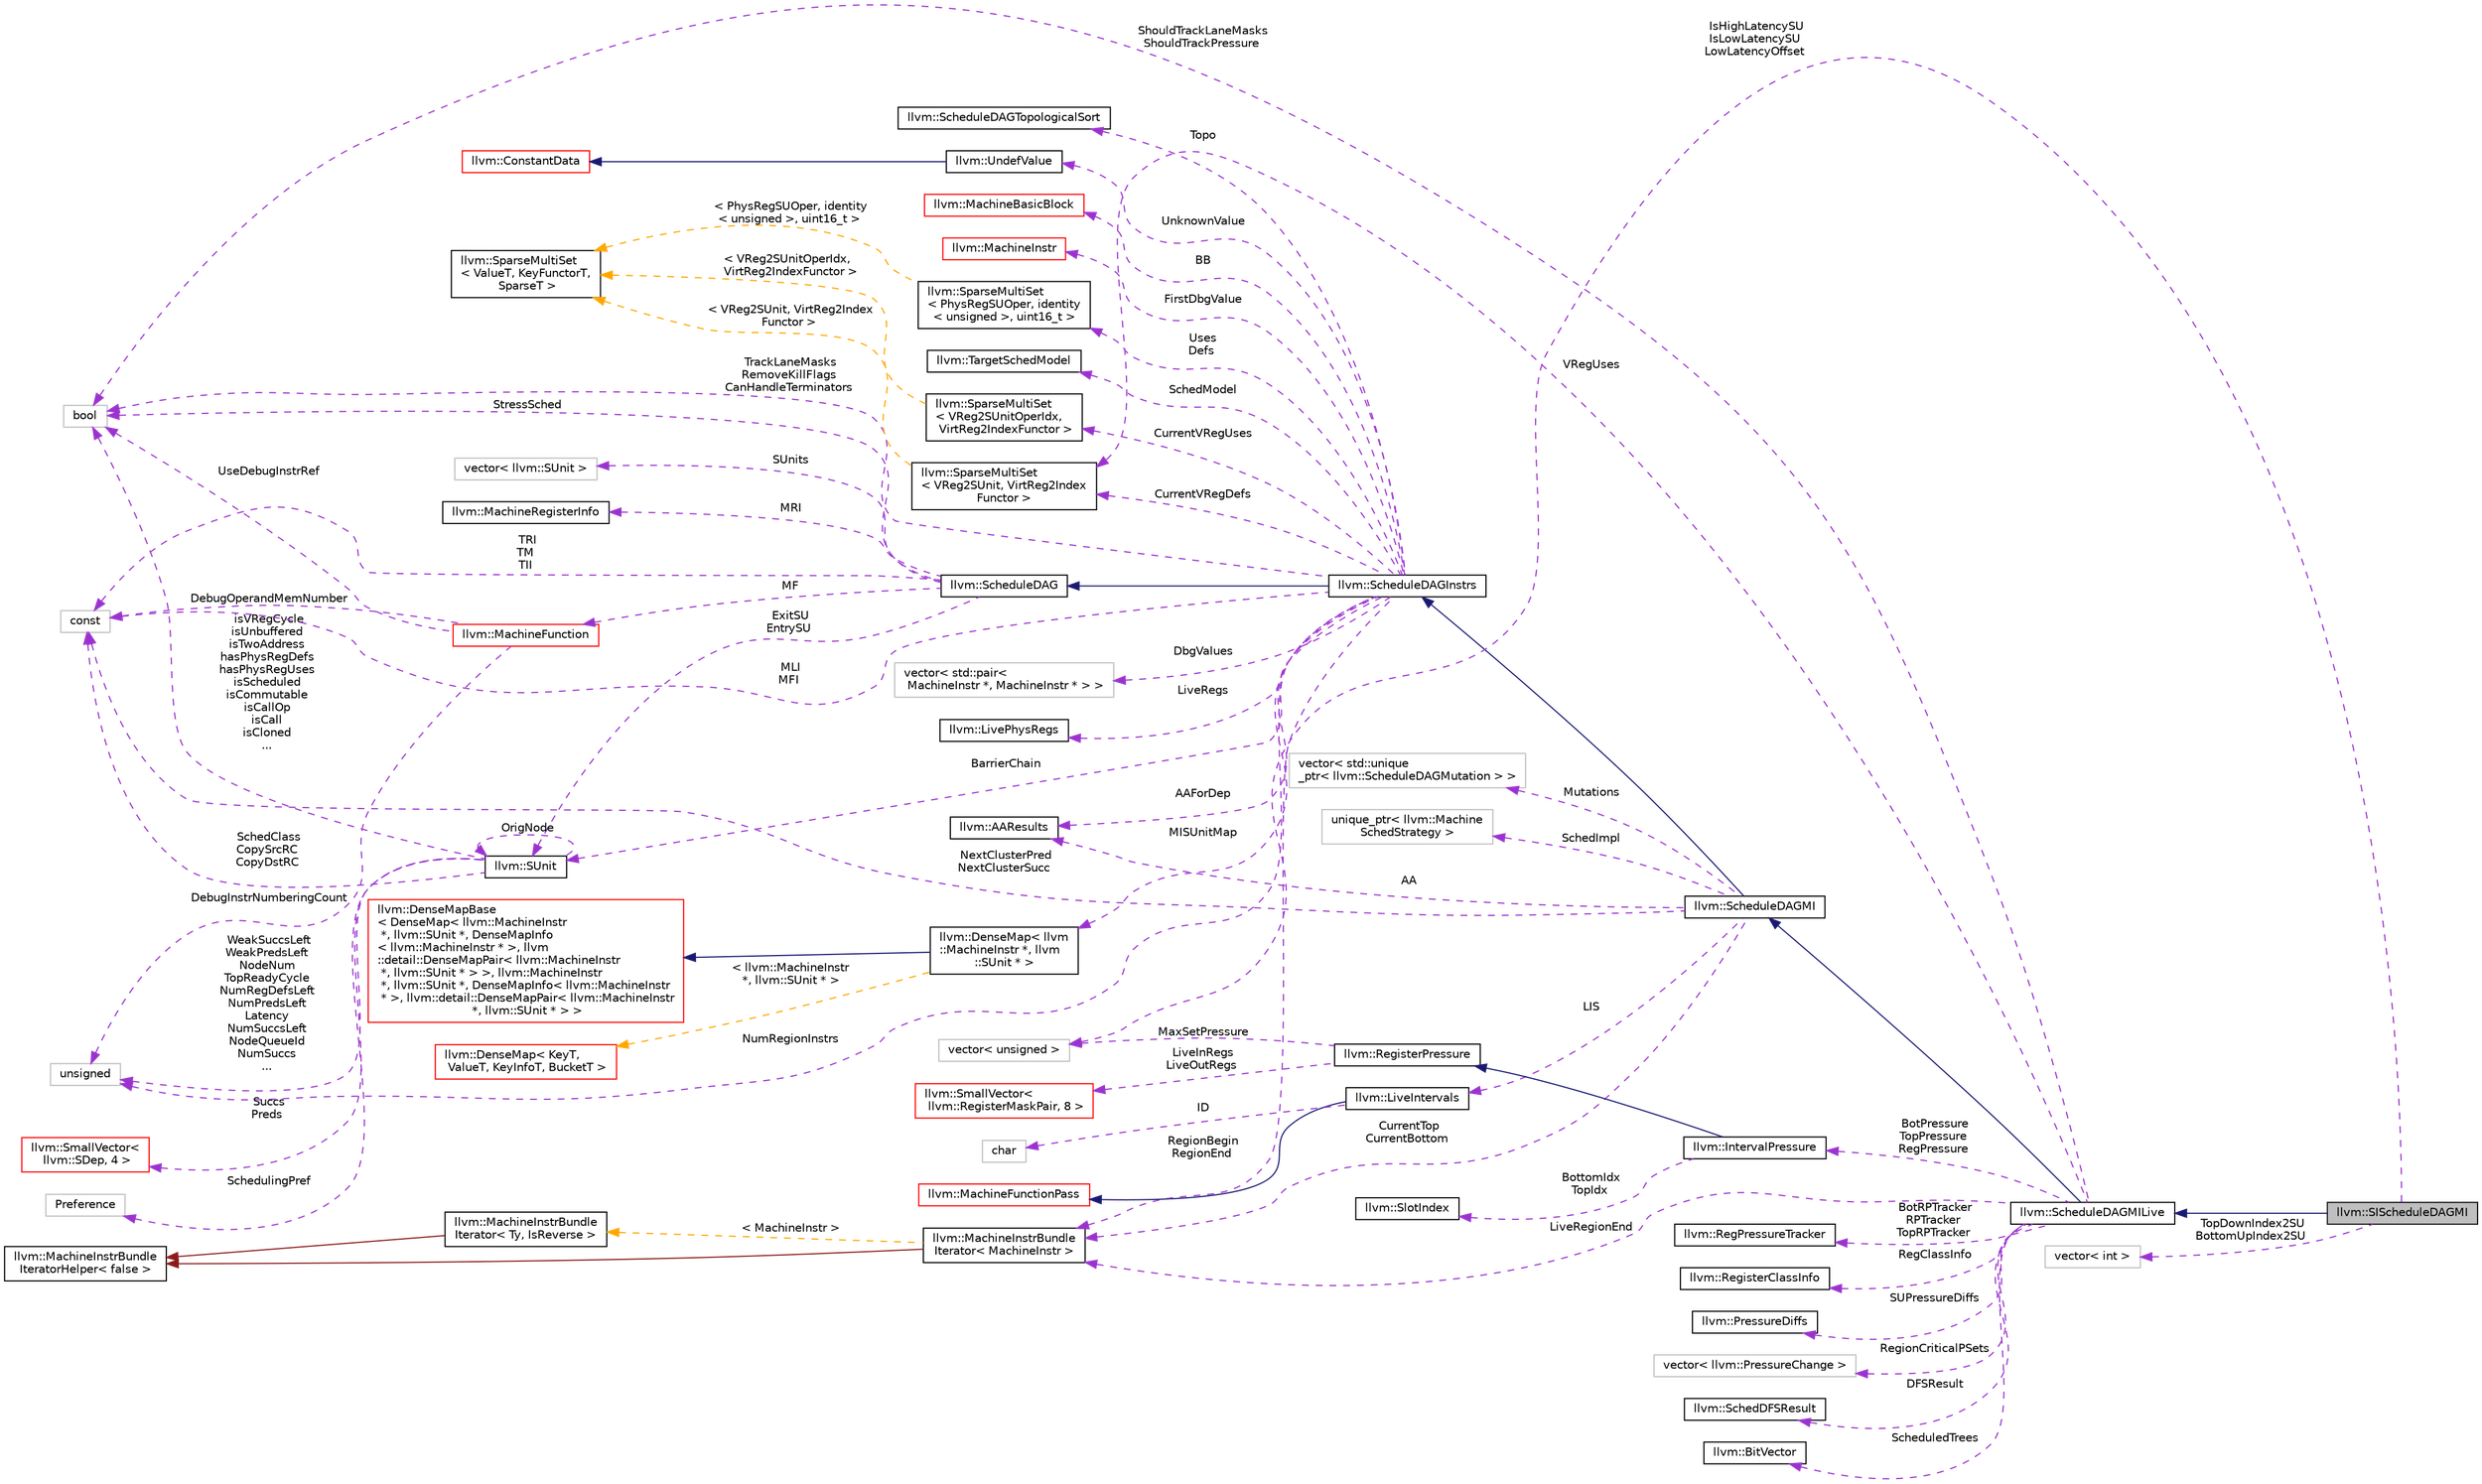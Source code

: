 digraph "llvm::SIScheduleDAGMI"
{
 // LATEX_PDF_SIZE
  bgcolor="transparent";
  edge [fontname="Helvetica",fontsize="10",labelfontname="Helvetica",labelfontsize="10"];
  node [fontname="Helvetica",fontsize="10",shape=record];
  rankdir="LR";
  Node1 [label="llvm::SIScheduleDAGMI",height=0.2,width=0.4,color="black", fillcolor="grey75", style="filled", fontcolor="black",tooltip=" "];
  Node2 -> Node1 [dir="back",color="midnightblue",fontsize="10",style="solid",fontname="Helvetica"];
  Node2 [label="llvm::ScheduleDAGMILive",height=0.2,width=0.4,color="black",URL="$classllvm_1_1ScheduleDAGMILive.html",tooltip="ScheduleDAGMILive is an implementation of ScheduleDAGInstrs that schedules machine instructions while..."];
  Node3 -> Node2 [dir="back",color="midnightblue",fontsize="10",style="solid",fontname="Helvetica"];
  Node3 [label="llvm::ScheduleDAGMI",height=0.2,width=0.4,color="black",URL="$classllvm_1_1ScheduleDAGMI.html",tooltip="ScheduleDAGMI is an implementation of ScheduleDAGInstrs that simply schedules machine instructions ac..."];
  Node4 -> Node3 [dir="back",color="midnightblue",fontsize="10",style="solid",fontname="Helvetica"];
  Node4 [label="llvm::ScheduleDAGInstrs",height=0.2,width=0.4,color="black",URL="$classllvm_1_1ScheduleDAGInstrs.html",tooltip="A ScheduleDAG for scheduling lists of MachineInstr."];
  Node5 -> Node4 [dir="back",color="midnightblue",fontsize="10",style="solid",fontname="Helvetica"];
  Node5 [label="llvm::ScheduleDAG",height=0.2,width=0.4,color="black",URL="$classllvm_1_1ScheduleDAG.html",tooltip=" "];
  Node6 -> Node5 [dir="back",color="darkorchid3",fontsize="10",style="dashed",label=" MF" ,fontname="Helvetica"];
  Node6 [label="llvm::MachineFunction",height=0.2,width=0.4,color="red",URL="$classllvm_1_1MachineFunction.html",tooltip=" "];
  Node21 -> Node6 [dir="back",color="darkorchid3",fontsize="10",style="dashed",label=" UseDebugInstrRef" ,fontname="Helvetica"];
  Node21 [label="bool",height=0.2,width=0.4,color="grey75",tooltip=" "];
  Node22 -> Node6 [dir="back",color="darkorchid3",fontsize="10",style="dashed",label=" DebugOperandMemNumber" ,fontname="Helvetica"];
  Node22 [label="const",height=0.2,width=0.4,color="grey75",tooltip=" "];
  Node23 -> Node6 [dir="back",color="darkorchid3",fontsize="10",style="dashed",label=" DebugInstrNumberingCount" ,fontname="Helvetica"];
  Node23 [label="unsigned",height=0.2,width=0.4,color="grey75",tooltip=" "];
  Node27 -> Node5 [dir="back",color="darkorchid3",fontsize="10",style="dashed",label=" ExitSU\nEntrySU" ,fontname="Helvetica"];
  Node27 [label="llvm::SUnit",height=0.2,width=0.4,color="black",URL="$classllvm_1_1SUnit.html",tooltip="Scheduling unit. This is a node in the scheduling DAG."];
  Node28 -> Node27 [dir="back",color="darkorchid3",fontsize="10",style="dashed",label=" Succs\nPreds" ,fontname="Helvetica"];
  Node28 [label="llvm::SmallVector\<\l llvm::SDep, 4 \>",height=0.2,width=0.4,color="red",URL="$classllvm_1_1SmallVector.html",tooltip=" "];
  Node27 -> Node27 [dir="back",color="darkorchid3",fontsize="10",style="dashed",label=" OrigNode" ,fontname="Helvetica"];
  Node21 -> Node27 [dir="back",color="darkorchid3",fontsize="10",style="dashed",label=" isVRegCycle\nisUnbuffered\nisTwoAddress\nhasPhysRegDefs\nhasPhysRegUses\nisScheduled\nisCommutable\nisCallOp\nisCall\nisCloned\n..." ,fontname="Helvetica"];
  Node31 -> Node27 [dir="back",color="darkorchid3",fontsize="10",style="dashed",label=" SchedulingPref" ,fontname="Helvetica"];
  Node31 [label="Preference",height=0.2,width=0.4,color="grey75",tooltip=" "];
  Node23 -> Node27 [dir="back",color="darkorchid3",fontsize="10",style="dashed",label=" WeakSuccsLeft\nWeakPredsLeft\nNodeNum\nTopReadyCycle\nNumRegDefsLeft\nNumPredsLeft\nLatency\nNumSuccsLeft\nNodeQueueId\nNumSuccs\n..." ,fontname="Helvetica"];
  Node22 -> Node27 [dir="back",color="darkorchid3",fontsize="10",style="dashed",label=" SchedClass\nCopySrcRC\nCopyDstRC" ,fontname="Helvetica"];
  Node32 -> Node5 [dir="back",color="darkorchid3",fontsize="10",style="dashed",label=" SUnits" ,fontname="Helvetica"];
  Node32 [label="vector\< llvm::SUnit \>",height=0.2,width=0.4,color="grey75",tooltip=" "];
  Node21 -> Node5 [dir="back",color="darkorchid3",fontsize="10",style="dashed",label=" StressSched" ,fontname="Helvetica"];
  Node33 -> Node5 [dir="back",color="darkorchid3",fontsize="10",style="dashed",label=" MRI" ,fontname="Helvetica"];
  Node33 [label="llvm::MachineRegisterInfo",height=0.2,width=0.4,color="black",URL="$classllvm_1_1MachineRegisterInfo.html",tooltip="MachineRegisterInfo - Keep track of information for virtual and physical registers,..."];
  Node22 -> Node5 [dir="back",color="darkorchid3",fontsize="10",style="dashed",label=" TRI\nTM\nTII" ,fontname="Helvetica"];
  Node34 -> Node4 [dir="back",color="darkorchid3",fontsize="10",style="dashed",label=" MISUnitMap" ,fontname="Helvetica"];
  Node34 [label="llvm::DenseMap\< llvm\l::MachineInstr *, llvm\l::SUnit * \>",height=0.2,width=0.4,color="black",URL="$classllvm_1_1DenseMap.html",tooltip=" "];
  Node35 -> Node34 [dir="back",color="midnightblue",fontsize="10",style="solid",fontname="Helvetica"];
  Node35 [label="llvm::DenseMapBase\l\< DenseMap\< llvm::MachineInstr\l *, llvm::SUnit *, DenseMapInfo\l\< llvm::MachineInstr * \>, llvm\l::detail::DenseMapPair\< llvm::MachineInstr\l *, llvm::SUnit * \> \>, llvm::MachineInstr\l *, llvm::SUnit *, DenseMapInfo\< llvm::MachineInstr\l * \>, llvm::detail::DenseMapPair\< llvm::MachineInstr\l *, llvm::SUnit * \> \>",height=0.2,width=0.4,color="red",URL="$classllvm_1_1DenseMapBase.html",tooltip=" "];
  Node19 -> Node34 [dir="back",color="orange",fontsize="10",style="dashed",label=" \< llvm::MachineInstr\l *, llvm::SUnit * \>" ,fontname="Helvetica"];
  Node19 [label="llvm::DenseMap\< KeyT,\l ValueT, KeyInfoT, BucketT \>",height=0.2,width=0.4,color="red",URL="$classllvm_1_1DenseMap.html",tooltip=" "];
  Node36 -> Node4 [dir="back",color="darkorchid3",fontsize="10",style="dashed",label=" RegionBegin\nRegionEnd" ,fontname="Helvetica"];
  Node36 [label="llvm::MachineInstrBundle\lIterator\< MachineInstr \>",height=0.2,width=0.4,color="black",URL="$classllvm_1_1MachineInstrBundleIterator.html",tooltip=" "];
  Node37 -> Node36 [dir="back",color="firebrick4",fontsize="10",style="solid",fontname="Helvetica"];
  Node37 [label="llvm::MachineInstrBundle\lIteratorHelper\< false \>",height=0.2,width=0.4,color="black",URL="$structllvm_1_1MachineInstrBundleIteratorHelper_3_01false_01_4.html",tooltip=" "];
  Node38 -> Node36 [dir="back",color="orange",fontsize="10",style="dashed",label=" \< MachineInstr \>" ,fontname="Helvetica"];
  Node38 [label="llvm::MachineInstrBundle\lIterator\< Ty, IsReverse \>",height=0.2,width=0.4,color="black",URL="$classllvm_1_1MachineInstrBundleIterator.html",tooltip="MachineBasicBlock iterator that automatically skips over MIs that are inside bundles (i...."];
  Node37 -> Node38 [dir="back",color="firebrick4",fontsize="10",style="solid",fontname="Helvetica"];
  Node39 -> Node4 [dir="back",color="darkorchid3",fontsize="10",style="dashed",label=" DbgValues" ,fontname="Helvetica"];
  Node39 [label="vector\< std::pair\<\l MachineInstr *, MachineInstr * \> \>",height=0.2,width=0.4,color="grey75",tooltip=" "];
  Node27 -> Node4 [dir="back",color="darkorchid3",fontsize="10",style="dashed",label=" BarrierChain" ,fontname="Helvetica"];
  Node40 -> Node4 [dir="back",color="darkorchid3",fontsize="10",style="dashed",label=" LiveRegs" ,fontname="Helvetica"];
  Node40 [label="llvm::LivePhysRegs",height=0.2,width=0.4,color="black",URL="$classllvm_1_1LivePhysRegs.html",tooltip="A set of physical registers with utility functions to track liveness when walking backward/forward th..."];
  Node41 -> Node4 [dir="back",color="darkorchid3",fontsize="10",style="dashed",label=" UnknownValue" ,fontname="Helvetica"];
  Node41 [label="llvm::UndefValue",height=0.2,width=0.4,color="black",URL="$classllvm_1_1UndefValue.html",tooltip="'undef' values are things that do not have specified contents."];
  Node42 -> Node41 [dir="back",color="midnightblue",fontsize="10",style="solid",fontname="Helvetica"];
  Node42 [label="llvm::ConstantData",height=0.2,width=0.4,color="red",URL="$classllvm_1_1ConstantData.html",tooltip="Base class for constants with no operands."];
  Node47 -> Node4 [dir="back",color="darkorchid3",fontsize="10",style="dashed",label=" AAForDep" ,fontname="Helvetica"];
  Node47 [label="llvm::AAResults",height=0.2,width=0.4,color="black",URL="$classllvm_1_1AAResults.html",tooltip=" "];
  Node21 -> Node4 [dir="back",color="darkorchid3",fontsize="10",style="dashed",label=" TrackLaneMasks\nRemoveKillFlags\nCanHandleTerminators" ,fontname="Helvetica"];
  Node48 -> Node4 [dir="back",color="darkorchid3",fontsize="10",style="dashed",label=" Topo" ,fontname="Helvetica"];
  Node48 [label="llvm::ScheduleDAGTopologicalSort",height=0.2,width=0.4,color="black",URL="$classllvm_1_1ScheduleDAGTopologicalSort.html",tooltip="This class can compute a topological ordering for SUnits and provides methods for dynamically updatin..."];
  Node49 -> Node4 [dir="back",color="darkorchid3",fontsize="10",style="dashed",label=" Uses\nDefs" ,fontname="Helvetica"];
  Node49 [label="llvm::SparseMultiSet\l\< PhysRegSUOper, identity\l\< unsigned \>, uint16_t \>",height=0.2,width=0.4,color="black",URL="$classllvm_1_1SparseMultiSet.html",tooltip=" "];
  Node50 -> Node49 [dir="back",color="orange",fontsize="10",style="dashed",label=" \< PhysRegSUOper, identity\l\< unsigned \>, uint16_t \>" ,fontname="Helvetica"];
  Node50 [label="llvm::SparseMultiSet\l\< ValueT, KeyFunctorT,\l SparseT \>",height=0.2,width=0.4,color="black",URL="$classllvm_1_1SparseMultiSet.html",tooltip="Fast multiset implementation for objects that can be identified by small unsigned keys."];
  Node51 -> Node4 [dir="back",color="darkorchid3",fontsize="10",style="dashed",label=" BB" ,fontname="Helvetica"];
  Node51 [label="llvm::MachineBasicBlock",height=0.2,width=0.4,color="red",URL="$classllvm_1_1MachineBasicBlock.html",tooltip=" "];
  Node65 -> Node4 [dir="back",color="darkorchid3",fontsize="10",style="dashed",label=" FirstDbgValue" ,fontname="Helvetica"];
  Node65 [label="llvm::MachineInstr",height=0.2,width=0.4,color="red",URL="$classllvm_1_1MachineInstr.html",tooltip="Representation of each machine instruction."];
  Node70 -> Node4 [dir="back",color="darkorchid3",fontsize="10",style="dashed",label=" CurrentVRegDefs" ,fontname="Helvetica"];
  Node70 [label="llvm::SparseMultiSet\l\< VReg2SUnit, VirtReg2Index\lFunctor \>",height=0.2,width=0.4,color="black",URL="$classllvm_1_1SparseMultiSet.html",tooltip=" "];
  Node50 -> Node70 [dir="back",color="orange",fontsize="10",style="dashed",label=" \< VReg2SUnit, VirtReg2Index\lFunctor \>" ,fontname="Helvetica"];
  Node23 -> Node4 [dir="back",color="darkorchid3",fontsize="10",style="dashed",label=" NumRegionInstrs" ,fontname="Helvetica"];
  Node71 -> Node4 [dir="back",color="darkorchid3",fontsize="10",style="dashed",label=" SchedModel" ,fontname="Helvetica"];
  Node71 [label="llvm::TargetSchedModel",height=0.2,width=0.4,color="black",URL="$classllvm_1_1TargetSchedModel.html",tooltip="Provide an instruction scheduling machine model to CodeGen passes."];
  Node22 -> Node4 [dir="back",color="darkorchid3",fontsize="10",style="dashed",label=" MLI\nMFI" ,fontname="Helvetica"];
  Node72 -> Node4 [dir="back",color="darkorchid3",fontsize="10",style="dashed",label=" CurrentVRegUses" ,fontname="Helvetica"];
  Node72 [label="llvm::SparseMultiSet\l\< VReg2SUnitOperIdx,\l VirtReg2IndexFunctor \>",height=0.2,width=0.4,color="black",URL="$classllvm_1_1SparseMultiSet.html",tooltip=" "];
  Node50 -> Node72 [dir="back",color="orange",fontsize="10",style="dashed",label=" \< VReg2SUnitOperIdx,\l VirtReg2IndexFunctor \>" ,fontname="Helvetica"];
  Node36 -> Node3 [dir="back",color="darkorchid3",fontsize="10",style="dashed",label=" CurrentTop\nCurrentBottom" ,fontname="Helvetica"];
  Node47 -> Node3 [dir="back",color="darkorchid3",fontsize="10",style="dashed",label=" AA" ,fontname="Helvetica"];
  Node73 -> Node3 [dir="back",color="darkorchid3",fontsize="10",style="dashed",label=" Mutations" ,fontname="Helvetica"];
  Node73 [label="vector\< std::unique\l_ptr\< llvm::ScheduleDAGMutation \> \>",height=0.2,width=0.4,color="grey75",tooltip=" "];
  Node74 -> Node3 [dir="back",color="darkorchid3",fontsize="10",style="dashed",label=" LIS" ,fontname="Helvetica"];
  Node74 [label="llvm::LiveIntervals",height=0.2,width=0.4,color="black",URL="$classllvm_1_1LiveIntervals.html",tooltip=" "];
  Node75 -> Node74 [dir="back",color="midnightblue",fontsize="10",style="solid",fontname="Helvetica"];
  Node75 [label="llvm::MachineFunctionPass",height=0.2,width=0.4,color="red",URL="$classllvm_1_1MachineFunctionPass.html",tooltip="MachineFunctionPass - This class adapts the FunctionPass interface to allow convenient creation of pa..."];
  Node11 -> Node74 [dir="back",color="darkorchid3",fontsize="10",style="dashed",label=" ID" ,fontname="Helvetica"];
  Node11 [label="char",height=0.2,width=0.4,color="grey75",tooltip=" "];
  Node22 -> Node3 [dir="back",color="darkorchid3",fontsize="10",style="dashed",label=" NextClusterPred\nNextClusterSucc" ,fontname="Helvetica"];
  Node78 -> Node3 [dir="back",color="darkorchid3",fontsize="10",style="dashed",label=" SchedImpl" ,fontname="Helvetica"];
  Node78 [label="unique_ptr\< llvm::Machine\lSchedStrategy \>",height=0.2,width=0.4,color="grey75",tooltip=" "];
  Node79 -> Node2 [dir="back",color="darkorchid3",fontsize="10",style="dashed",label=" BotPressure\nTopPressure\nRegPressure" ,fontname="Helvetica"];
  Node79 [label="llvm::IntervalPressure",height=0.2,width=0.4,color="black",URL="$structllvm_1_1IntervalPressure.html",tooltip="RegisterPressure computed within a region of instructions delimited by TopIdx and BottomIdx."];
  Node80 -> Node79 [dir="back",color="midnightblue",fontsize="10",style="solid",fontname="Helvetica"];
  Node80 [label="llvm::RegisterPressure",height=0.2,width=0.4,color="black",URL="$structllvm_1_1RegisterPressure.html",tooltip="Base class for register pressure results."];
  Node81 -> Node80 [dir="back",color="darkorchid3",fontsize="10",style="dashed",label=" LiveInRegs\nLiveOutRegs" ,fontname="Helvetica"];
  Node81 [label="llvm::SmallVector\<\l llvm::RegisterMaskPair, 8 \>",height=0.2,width=0.4,color="red",URL="$classllvm_1_1SmallVector.html",tooltip=" "];
  Node84 -> Node80 [dir="back",color="darkorchid3",fontsize="10",style="dashed",label=" MaxSetPressure" ,fontname="Helvetica"];
  Node84 [label="vector\< unsigned \>",height=0.2,width=0.4,color="grey75",tooltip=" "];
  Node85 -> Node79 [dir="back",color="darkorchid3",fontsize="10",style="dashed",label=" BottomIdx\nTopIdx" ,fontname="Helvetica"];
  Node85 [label="llvm::SlotIndex",height=0.2,width=0.4,color="black",URL="$classllvm_1_1SlotIndex.html",tooltip="SlotIndex - An opaque wrapper around machine indexes."];
  Node86 -> Node2 [dir="back",color="darkorchid3",fontsize="10",style="dashed",label=" BotRPTracker\nRPTracker\nTopRPTracker" ,fontname="Helvetica"];
  Node86 [label="llvm::RegPressureTracker",height=0.2,width=0.4,color="black",URL="$classllvm_1_1RegPressureTracker.html",tooltip="Track the current register pressure at some position in the instruction stream, and remember the high..."];
  Node36 -> Node2 [dir="back",color="darkorchid3",fontsize="10",style="dashed",label=" LiveRegionEnd" ,fontname="Helvetica"];
  Node87 -> Node2 [dir="back",color="darkorchid3",fontsize="10",style="dashed",label=" RegClassInfo" ,fontname="Helvetica"];
  Node87 [label="llvm::RegisterClassInfo",height=0.2,width=0.4,color="black",URL="$classllvm_1_1RegisterClassInfo.html",tooltip=" "];
  Node88 -> Node2 [dir="back",color="darkorchid3",fontsize="10",style="dashed",label=" SUPressureDiffs" ,fontname="Helvetica"];
  Node88 [label="llvm::PressureDiffs",height=0.2,width=0.4,color="black",URL="$classllvm_1_1PressureDiffs.html",tooltip="Array of PressureDiffs."];
  Node21 -> Node2 [dir="back",color="darkorchid3",fontsize="10",style="dashed",label=" ShouldTrackLaneMasks\nShouldTrackPressure" ,fontname="Helvetica"];
  Node89 -> Node2 [dir="back",color="darkorchid3",fontsize="10",style="dashed",label=" RegionCriticalPSets" ,fontname="Helvetica"];
  Node89 [label="vector\< llvm::PressureChange \>",height=0.2,width=0.4,color="grey75",tooltip=" "];
  Node70 -> Node2 [dir="back",color="darkorchid3",fontsize="10",style="dashed",label=" VRegUses" ,fontname="Helvetica"];
  Node90 -> Node2 [dir="back",color="darkorchid3",fontsize="10",style="dashed",label=" DFSResult" ,fontname="Helvetica"];
  Node90 [label="llvm::SchedDFSResult",height=0.2,width=0.4,color="black",URL="$classllvm_1_1SchedDFSResult.html",tooltip="Compute the values of each DAG node for various metrics during DFS."];
  Node91 -> Node2 [dir="back",color="darkorchid3",fontsize="10",style="dashed",label=" ScheduledTrees" ,fontname="Helvetica"];
  Node91 [label="llvm::BitVector",height=0.2,width=0.4,color="black",URL="$classllvm_1_1BitVector.html",tooltip=" "];
  Node84 -> Node1 [dir="back",color="darkorchid3",fontsize="10",style="dashed",label=" IsHighLatencySU\nIsLowLatencySU\nLowLatencyOffset" ,fontname="Helvetica"];
  Node92 -> Node1 [dir="back",color="darkorchid3",fontsize="10",style="dashed",label=" TopDownIndex2SU\nBottomUpIndex2SU" ,fontname="Helvetica"];
  Node92 [label="vector\< int \>",height=0.2,width=0.4,color="grey75",tooltip=" "];
}
